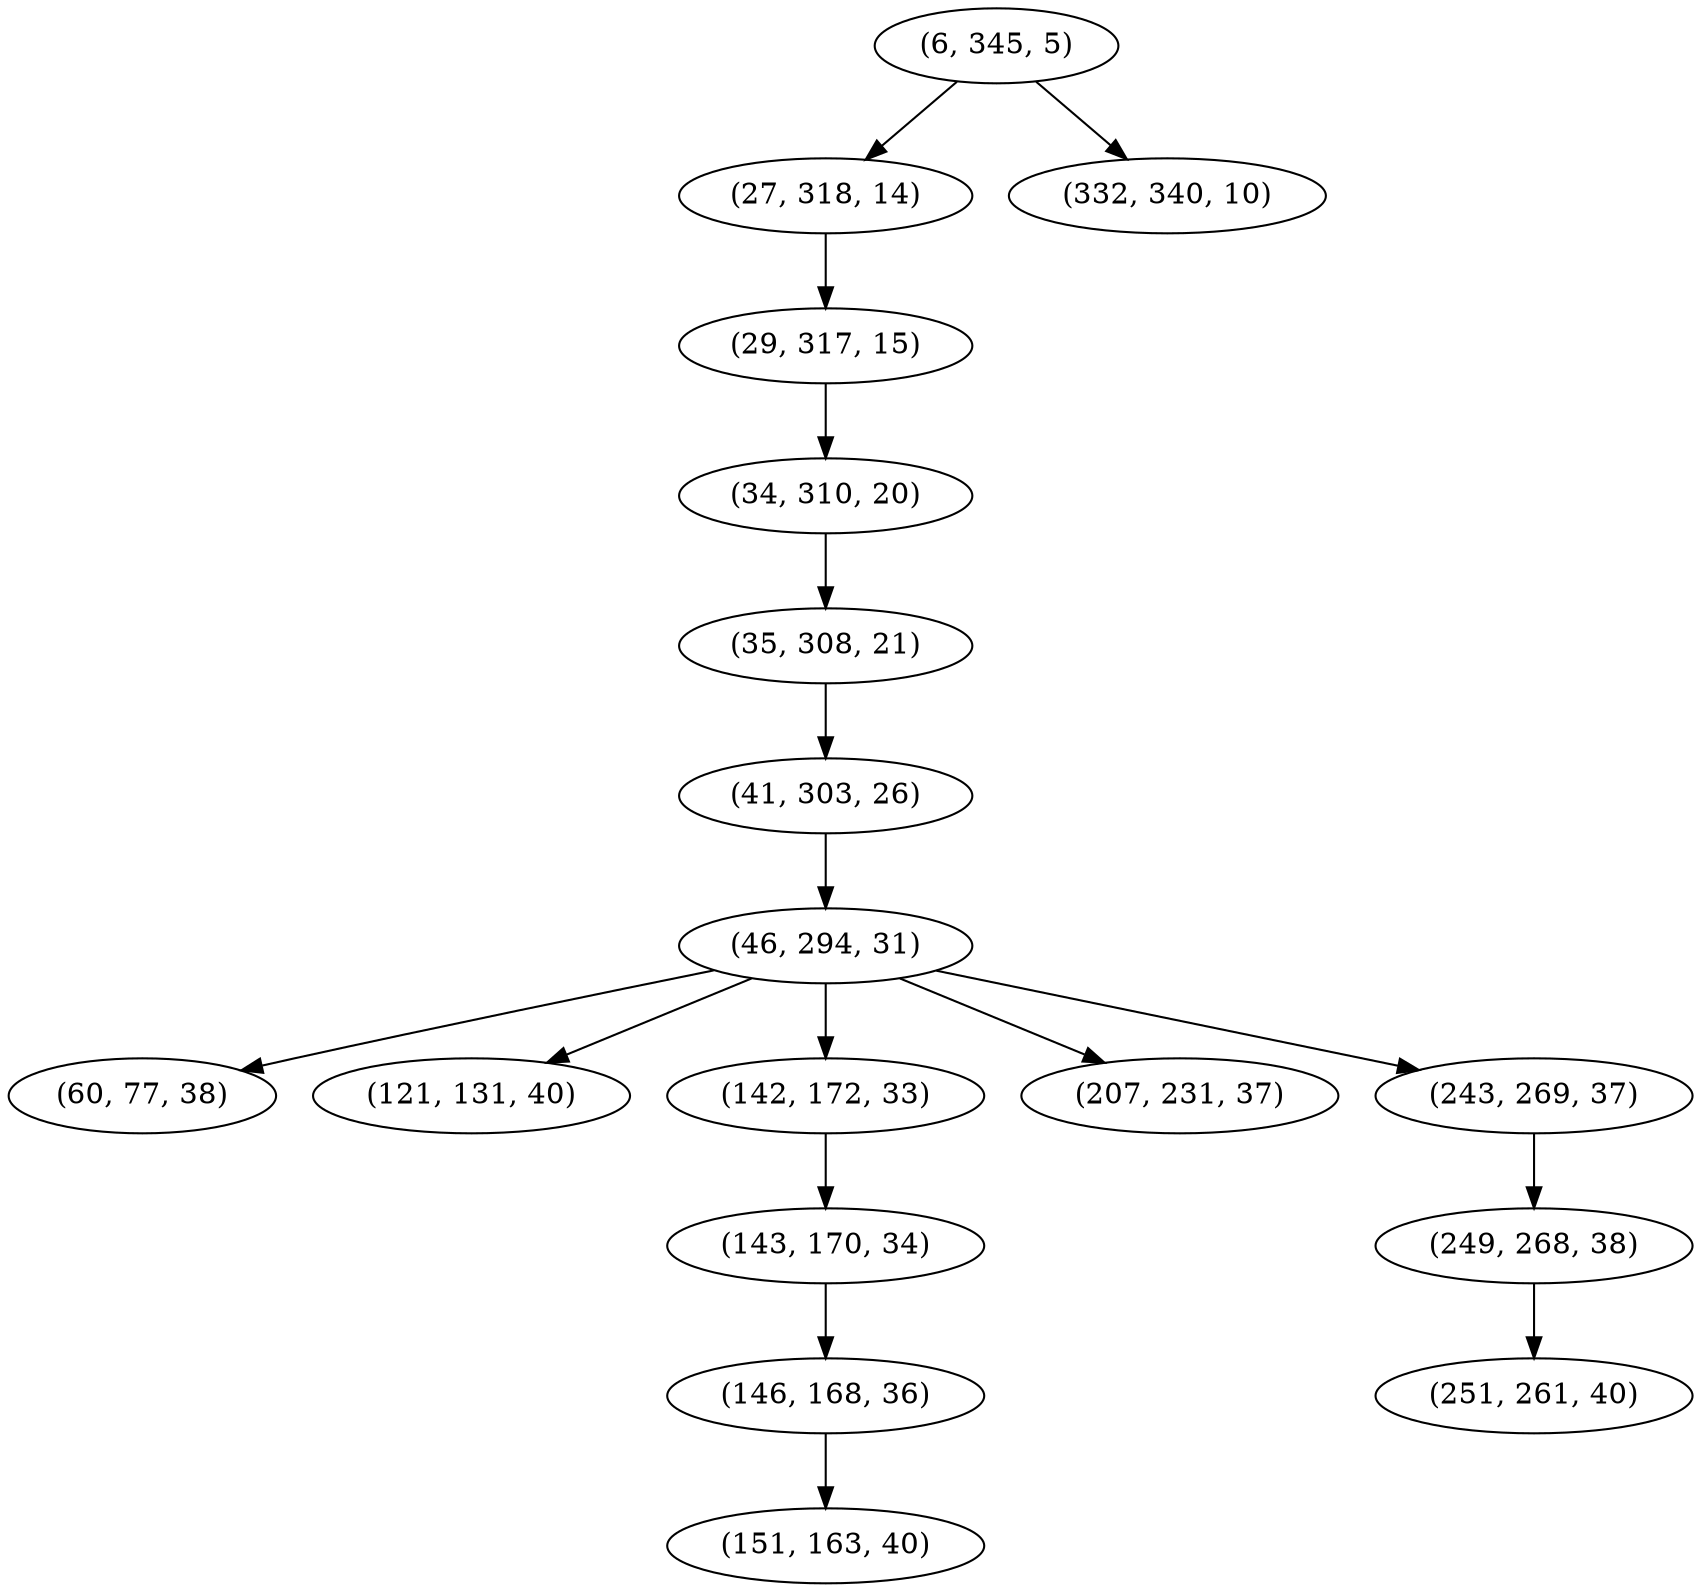 digraph tree {
    "(6, 345, 5)";
    "(27, 318, 14)";
    "(29, 317, 15)";
    "(34, 310, 20)";
    "(35, 308, 21)";
    "(41, 303, 26)";
    "(46, 294, 31)";
    "(60, 77, 38)";
    "(121, 131, 40)";
    "(142, 172, 33)";
    "(143, 170, 34)";
    "(146, 168, 36)";
    "(151, 163, 40)";
    "(207, 231, 37)";
    "(243, 269, 37)";
    "(249, 268, 38)";
    "(251, 261, 40)";
    "(332, 340, 10)";
    "(6, 345, 5)" -> "(27, 318, 14)";
    "(6, 345, 5)" -> "(332, 340, 10)";
    "(27, 318, 14)" -> "(29, 317, 15)";
    "(29, 317, 15)" -> "(34, 310, 20)";
    "(34, 310, 20)" -> "(35, 308, 21)";
    "(35, 308, 21)" -> "(41, 303, 26)";
    "(41, 303, 26)" -> "(46, 294, 31)";
    "(46, 294, 31)" -> "(60, 77, 38)";
    "(46, 294, 31)" -> "(121, 131, 40)";
    "(46, 294, 31)" -> "(142, 172, 33)";
    "(46, 294, 31)" -> "(207, 231, 37)";
    "(46, 294, 31)" -> "(243, 269, 37)";
    "(142, 172, 33)" -> "(143, 170, 34)";
    "(143, 170, 34)" -> "(146, 168, 36)";
    "(146, 168, 36)" -> "(151, 163, 40)";
    "(243, 269, 37)" -> "(249, 268, 38)";
    "(249, 268, 38)" -> "(251, 261, 40)";
}
